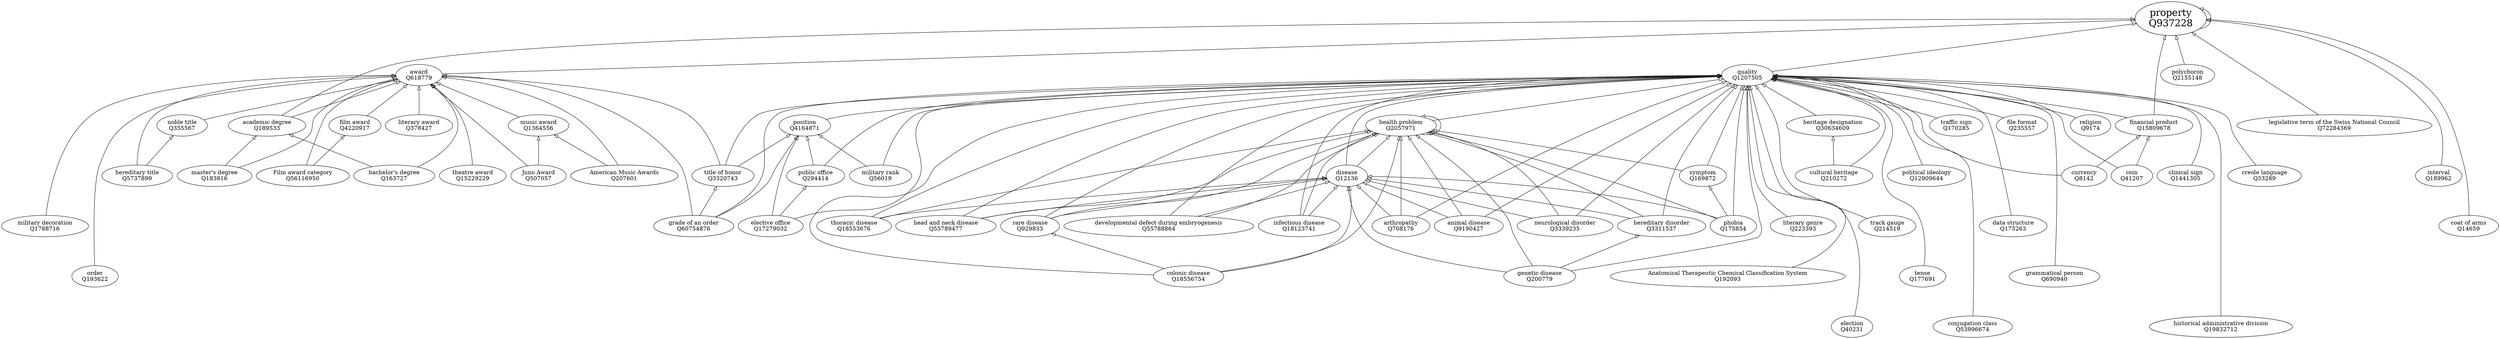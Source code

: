 strict digraph {
	graph [nodesep=0.15,
		rankdir=BT,
		ranksep=1
	];
	"property
Q937228"	[fontsize=24];
	"property
Q937228" -> "property
Q937228"	[arrowhead=o,
		color="#111111"];
	"position
Q4164871"	[color="#111111"];
	"quality
Q1207505"	[color="#111111"];
	"position
Q4164871" -> "quality
Q1207505"	[arrowhead=o,
		color="#111111"];
	"quality
Q1207505" -> "property
Q937228"	[arrowhead=o,
		color="#111111"];
	"disease
Q12136"	[color="#111111"];
	"disease
Q12136" -> "quality
Q1207505"	[arrowhead=o,
		color="#111111"];
	"health problem
Q2057971"	[color="#111111"];
	"disease
Q12136" -> "health problem
Q2057971"	[arrowhead=o,
		color="#111111"];
	"health problem
Q2057971" -> "quality
Q1207505"	[arrowhead=o,
		color="#111111"];
	"health problem
Q2057971" -> "health problem
Q2057971"	[arrowhead=o,
		color="#111111"];
	"public office
Q294414"	[color="#111111"];
	"public office
Q294414" -> "position
Q4164871"	[arrowhead=o,
		color="#111111"];
	"public office
Q294414" -> "quality
Q1207505"	[arrowhead=o,
		color="#111111"];
	"rare disease
Q929833"	[color="#111111"];
	"rare disease
Q929833" -> "quality
Q1207505"	[arrowhead=o,
		color="#111111"];
	"rare disease
Q929833" -> "disease
Q12136"	[arrowhead=o,
		color="#111111"];
	"rare disease
Q929833" -> "health problem
Q2057971"	[arrowhead=o,
		color="#111111"];
	"award
Q618779"	[color="#111111"];
	"award
Q618779" -> "property
Q937228"	[arrowhead=o,
		color="#111111"];
	"developmental defect during embryogenesis
Q55788864"	[color="#111111"];
	"developmental defect during embryogenesis
Q55788864" -> "quality
Q1207505"	[arrowhead=o,
		color="#111111"];
	"developmental defect during embryogenesis
Q55788864" -> "disease
Q12136"	[arrowhead=o,
		color="#111111"];
	"developmental defect during embryogenesis
Q55788864" -> "health problem
Q2057971"	[arrowhead=o,
		color="#111111"];
	"grade of an order
Q60754876" -> "position
Q4164871"	[arrowhead=o,
		color="#111111"];
	"grade of an order
Q60754876" -> "quality
Q1207505"	[arrowhead=o,
		color="#111111"];
	"grade of an order
Q60754876" -> "award
Q618779"	[arrowhead=o,
		color="#111111"];
	"title of honor
Q3320743"	[color="#111111"];
	"grade of an order
Q60754876" -> "title of honor
Q3320743"	[arrowhead=o,
		color="#111111"];
	"title of honor
Q3320743" -> "position
Q4164871"	[arrowhead=o,
		color="#111111"];
	"title of honor
Q3320743" -> "quality
Q1207505"	[arrowhead=o,
		color="#111111"];
	"title of honor
Q3320743" -> "award
Q618779"	[arrowhead=o,
		color="#111111"];
	"head and neck disease
Q55789477"	[color="#111111"];
	"head and neck disease
Q55789477" -> "quality
Q1207505"	[arrowhead=o,
		color="#111111"];
	"head and neck disease
Q55789477" -> "disease
Q12136"	[arrowhead=o,
		color="#111111"];
	"head and neck disease
Q55789477" -> "health problem
Q2057971"	[arrowhead=o,
		color="#111111"];
	"infectious disease
Q18123741"	[color="#111111"];
	"infectious disease
Q18123741" -> "quality
Q1207505"	[arrowhead=o,
		color="#111111"];
	"infectious disease
Q18123741" -> "disease
Q12136"	[arrowhead=o,
		color="#111111"];
	"infectious disease
Q18123741" -> "health problem
Q2057971"	[arrowhead=o,
		color="#111111"];
	"academic degree
Q189533"	[color="#111111"];
	"academic degree
Q189533" -> "property
Q937228"	[arrowhead=o,
		color="#111111"];
	"academic degree
Q189533" -> "award
Q618779"	[arrowhead=o,
		color="#111111"];
	"heritage designation
Q30634609"	[color="#111111"];
	"heritage designation
Q30634609" -> "quality
Q1207505"	[arrowhead=o,
		color="#111111"];
	"traffic sign
Q170285"	[color="#111111"];
	"traffic sign
Q170285" -> "quality
Q1207505"	[arrowhead=o,
		color="#111111",
		minlen=1];
	"cultural heritage
Q210272"	[color="#111111"];
	"cultural heritage
Q210272" -> "quality
Q1207505"	[arrowhead=o,
		color="#111111"];
	"cultural heritage
Q210272" -> "heritage designation
Q30634609"	[arrowhead=o,
		color="#111111"];
	"currency
Q8142"	[color="#111111"];
	"currency
Q8142" -> "quality
Q1207505"	[arrowhead=o,
		color="#111111"];
	"financial product
Q15809678"	[color="#111111"];
	"currency
Q8142" -> "financial product
Q15809678"	[arrowhead=o,
		color="#111111"];
	"financial product
Q15809678" -> "property
Q937228"	[arrowhead=o,
		color="#111111"];
	"financial product
Q15809678" -> "quality
Q1207505"	[arrowhead=o,
		color="#111111"];
	"political ideology
Q12909644"	[color="#111111"];
	"political ideology
Q12909644" -> "quality
Q1207505"	[arrowhead=o,
		color="#111111",
		minlen=2];
	"noble title
Q355567"	[color="#111111"];
	"noble title
Q355567" -> "award
Q618779"	[arrowhead=o,
		color="#111111"];
	"literary genre
Q223393"	[color="#111111"];
	"literary genre
Q223393" -> "quality
Q1207505"	[arrowhead=o,
		color="#111111",
		minlen=3];
	"Anatomical Therapeutic Chemical Classification System
Q192093"	[color="#111111"];
	"Anatomical Therapeutic Chemical Classification System
Q192093" -> "quality
Q1207505"	[arrowhead=o,
		color="#111111",
		minlen=4];
	"bachelor's degree
Q163727"	[color="#111111"];
	"bachelor's degree
Q163727" -> "award
Q618779"	[arrowhead=o,
		color="#111111"];
	"bachelor's degree
Q163727" -> "academic degree
Q189533"	[arrowhead=o,
		color="#111111"];
	"hereditary disorder
Q3311537"	[color="#111111"];
	"hereditary disorder
Q3311537" -> "quality
Q1207505"	[arrowhead=o,
		color="#111111"];
	"hereditary disorder
Q3311537" -> "disease
Q12136"	[arrowhead=o,
		color="#111111"];
	"hereditary disorder
Q3311537" -> "health problem
Q2057971"	[arrowhead=o,
		color="#111111"];
	"election
Q40231"	[color="#111111"];
	"election
Q40231" -> "quality
Q1207505"	[arrowhead=o,
		color="#111111",
		minlen=5];
	"hereditary title
Q5737899"	[color="#111111"];
	"hereditary title
Q5737899" -> "award
Q618779"	[arrowhead=o,
		color="#111111"];
	"hereditary title
Q5737899" -> "noble title
Q355567"	[arrowhead=o,
		color="#111111"];
	"file format
Q235557"	[color="#111111"];
	"file format
Q235557" -> "quality
Q1207505"	[arrowhead=o,
		color="#111111",
		minlen=1];
	"symptom
Q169872"	[color="#111111"];
	"symptom
Q169872" -> "quality
Q1207505"	[arrowhead=o,
		color="#111111"];
	"symptom
Q169872" -> "health problem
Q2057971"	[arrowhead=o,
		color="#111111"];
	"master's degree
Q183816"	[color="#111111"];
	"master's degree
Q183816" -> "award
Q618779"	[arrowhead=o,
		color="#111111"];
	"master's degree
Q183816" -> "academic degree
Q189533"	[arrowhead=o,
		color="#111111"];
	"clinical sign
Q1441305"	[color="#111111"];
	"clinical sign
Q1441305" -> "quality
Q1207505"	[arrowhead=o,
		color="#111111",
		minlen=2];
	"polychoron
Q2155148"	[color="#111111"];
	"polychoron
Q2155148" -> "property
Q937228"	[arrowhead=o,
		color="#111111",
		minlen=1];
	"elective office
Q17279032"	[color="#111111"];
	"elective office
Q17279032" -> "position
Q4164871"	[arrowhead=o,
		color="#111111"];
	"elective office
Q17279032" -> "quality
Q1207505"	[arrowhead=o,
		color="#111111"];
	"elective office
Q17279032" -> "public office
Q294414"	[arrowhead=o,
		color="#111111"];
	"genetic disease
Q200779"	[color="#111111"];
	"genetic disease
Q200779" -> "quality
Q1207505"	[arrowhead=o,
		color="#111111"];
	"genetic disease
Q200779" -> "disease
Q12136"	[arrowhead=o,
		color="#111111"];
	"genetic disease
Q200779" -> "health problem
Q2057971"	[arrowhead=o,
		color="#111111"];
	"genetic disease
Q200779" -> "hereditary disorder
Q3311537"	[arrowhead=o,
		color="#111111"];
	"phobia
Q175854"	[color="#111111"];
	"phobia
Q175854" -> "quality
Q1207505"	[arrowhead=o,
		color="#111111"];
	"phobia
Q175854" -> "disease
Q12136"	[arrowhead=o,
		color="#111111"];
	"phobia
Q175854" -> "health problem
Q2057971"	[arrowhead=o,
		color="#111111"];
	"phobia
Q175854" -> "symptom
Q169872"	[arrowhead=o,
		color="#111111"];
	"military rank
Q56019"	[color="#111111"];
	"military rank
Q56019" -> "position
Q4164871"	[arrowhead=o,
		color="#111111"];
	"military rank
Q56019" -> "quality
Q1207505"	[arrowhead=o,
		color="#111111"];
	"film award
Q4220917"	[color="#111111"];
	"film award
Q4220917" -> "award
Q618779"	[arrowhead=o,
		color="#111111"];
	"track gauge
Q214519"	[color="#111111"];
	"track gauge
Q214519" -> "quality
Q1207505"	[arrowhead=o,
		color="#111111",
		minlen=3];
	"literary award
Q378427"	[color="#111111"];
	"literary award
Q378427" -> "award
Q618779"	[arrowhead=o,
		color="#111111",
		minlen=1];
	"legislative term of the Swiss National Council
Q72284369"	[color="#111111"];
	"legislative term of the Swiss National Council
Q72284369" -> "property
Q937228"	[arrowhead=o,
		color="#111111",
		minlen=2];
	"colonic disease
Q18556754"	[color="#111111"];
	"colonic disease
Q18556754" -> "quality
Q1207505"	[arrowhead=o,
		color="#111111"];
	"colonic disease
Q18556754" -> "disease
Q12136"	[arrowhead=o,
		color="#111111"];
	"colonic disease
Q18556754" -> "health problem
Q2057971"	[arrowhead=o,
		color="#111111"];
	"colonic disease
Q18556754" -> "rare disease
Q929833"	[arrowhead=o,
		color="#111111"];
	"tense
Q177691"	[color="#111111"];
	"tense
Q177691" -> "quality
Q1207505"	[arrowhead=o,
		color="#111111",
		minlen=4];
	"theatre award
Q15229229"	[color="#111111"];
	"theatre award
Q15229229" -> "award
Q618779"	[arrowhead=o,
		color="#111111",
		minlen=2];
	"conjugation class
Q53996674"	[color="#111111"];
	"conjugation class
Q53996674" -> "quality
Q1207505"	[arrowhead=o,
		color="#111111",
		minlen=5];
	"religion
Q9174"	[color="#111111"];
	"religion
Q9174" -> "quality
Q1207505"	[arrowhead=o,
		color="#111111",
		minlen=1];
	"interval
Q189962"	[color="#111111"];
	"interval
Q189962" -> "property
Q937228"	[arrowhead=o,
		color="#111111",
		minlen=3];
	"Juno Award
Q507057"	[color="#111111"];
	"Juno Award
Q507057" -> "award
Q618779"	[arrowhead=o,
		color="#111111"];
	"music award
Q1364556"	[color="#111111"];
	"Juno Award
Q507057" -> "music award
Q1364556"	[arrowhead=o,
		color="#111111"];
	"music award
Q1364556" -> "award
Q618779"	[arrowhead=o,
		color="#111111"];
	"neurological disorder
Q3339235"	[color="#111111"];
	"neurological disorder
Q3339235" -> "quality
Q1207505"	[arrowhead=o,
		color="#111111"];
	"neurological disorder
Q3339235" -> "disease
Q12136"	[arrowhead=o,
		color="#111111"];
	"neurological disorder
Q3339235" -> "health problem
Q2057971"	[arrowhead=o,
		color="#111111"];
	"coin
Q41207"	[color="#111111"];
	"coin
Q41207" -> "quality
Q1207505"	[arrowhead=o,
		color="#111111"];
	"coin
Q41207" -> "financial product
Q15809678"	[arrowhead=o,
		color="#111111"];
	"military decoration
Q1788716"	[color="#111111"];
	"military decoration
Q1788716" -> "award
Q618779"	[arrowhead=o,
		color="#111111",
		minlen=3];
	"Film award category
Q56116950" -> "award
Q618779"	[arrowhead=o,
		color="#111111"];
	"Film award category
Q56116950" -> "film award
Q4220917"	[arrowhead=o,
		color="#111111"];
	"arthropathy
Q708176"	[color="#111111"];
	"arthropathy
Q708176" -> "quality
Q1207505"	[arrowhead=o,
		color="#111111"];
	"arthropathy
Q708176" -> "disease
Q12136"	[arrowhead=o,
		color="#111111"];
	"arthropathy
Q708176" -> "health problem
Q2057971"	[arrowhead=o,
		color="#111111"];
	"animal disease
Q9190427"	[color="#111111"];
	"animal disease
Q9190427" -> "quality
Q1207505"	[arrowhead=o,
		color="#111111"];
	"animal disease
Q9190427" -> "disease
Q12136"	[arrowhead=o,
		color="#111111"];
	"animal disease
Q9190427" -> "health problem
Q2057971"	[arrowhead=o,
		color="#111111"];
	"American Music Awards
Q207601" -> "award
Q618779"	[arrowhead=o,
		color="#111111"];
	"American Music Awards
Q207601" -> "music award
Q1364556"	[arrowhead=o,
		color="#111111"];
	"creole language
Q33289" -> "quality
Q1207505"	[arrowhead=o,
		color="#111111",
		minlen=2];
	"thoracic disease
Q18553676"	[color="#111111"];
	"thoracic disease
Q18553676" -> "quality
Q1207505"	[arrowhead=o,
		color="#111111"];
	"thoracic disease
Q18553676" -> "disease
Q12136"	[arrowhead=o,
		color="#111111"];
	"thoracic disease
Q18553676" -> "health problem
Q2057971"	[arrowhead=o,
		color="#111111"];
	"coat of arms
Q14659"	[color="#111111"];
	"coat of arms
Q14659" -> "property
Q937228"	[arrowhead=o,
		color="#111111",
		minlen=4];
	"data structure
Q175263"	[color="#111111"];
	"data structure
Q175263" -> "quality
Q1207505"	[arrowhead=o,
		color="#111111",
		minlen=3];
	"order
Q193622"	[color="#111111"];
	"order
Q193622" -> "award
Q618779"	[arrowhead=o,
		color="#111111",
		minlen=4];
	"grammatical person
Q690940"	[color="#111111"];
	"grammatical person
Q690940" -> "quality
Q1207505"	[arrowhead=o,
		color="#111111",
		minlen=4];
	"historical administrative division
Q19832712" -> "quality
Q1207505"	[arrowhead=o,
		color="#111111",
		minlen=5];
}
